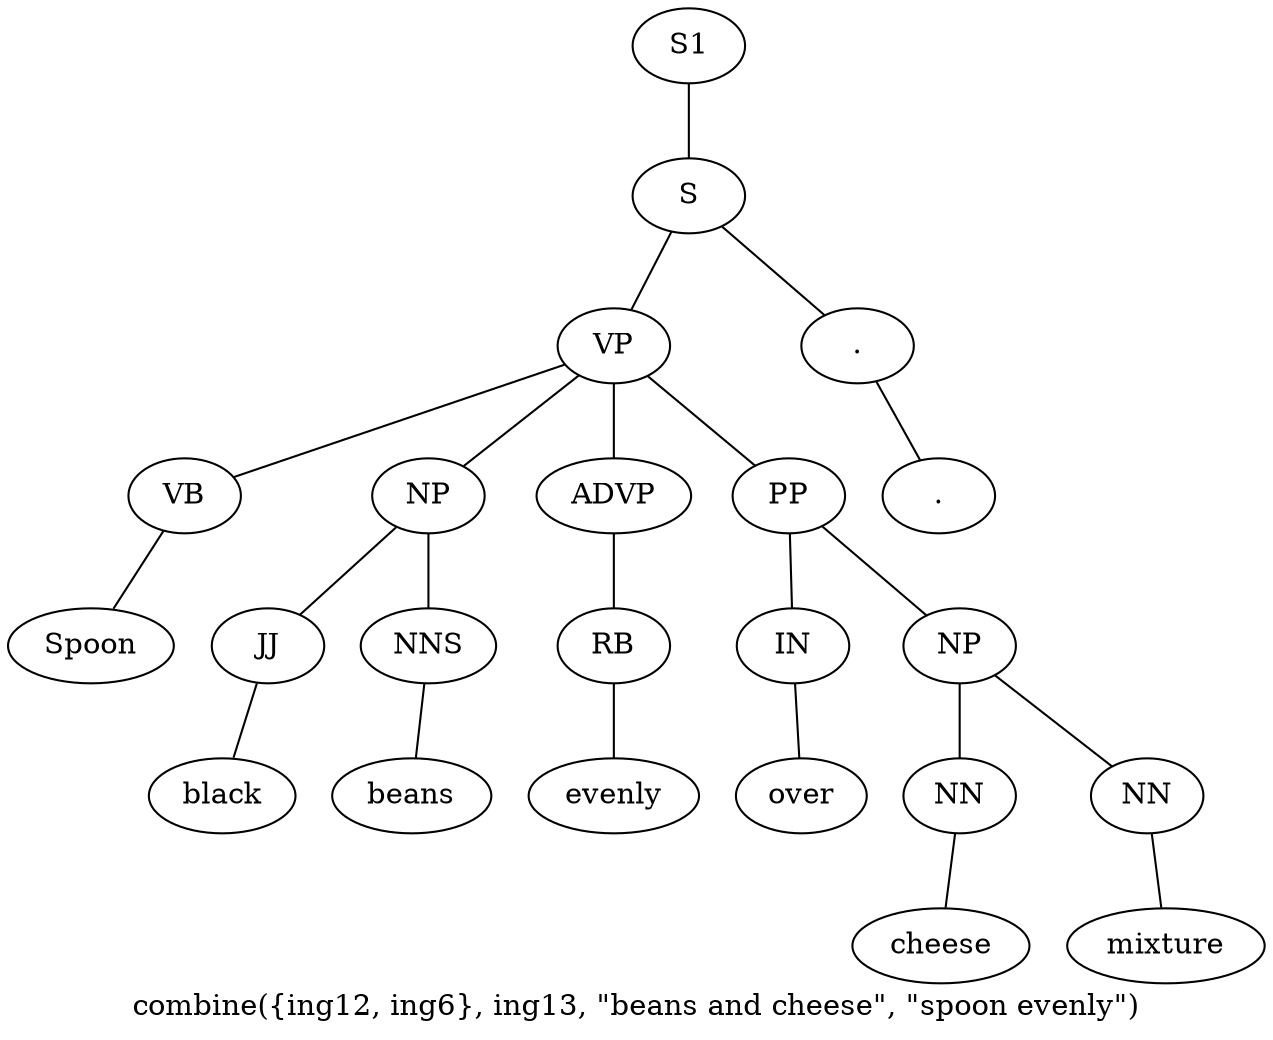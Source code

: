 graph SyntaxGraph {
	label = "combine({ing12, ing6}, ing13, \"beans and cheese\", \"spoon evenly\")";
	Node0 [label="S1"];
	Node1 [label="S"];
	Node2 [label="VP"];
	Node3 [label="VB"];
	Node4 [label="Spoon"];
	Node5 [label="NP"];
	Node6 [label="JJ"];
	Node7 [label="black"];
	Node8 [label="NNS"];
	Node9 [label="beans"];
	Node10 [label="ADVP"];
	Node11 [label="RB"];
	Node12 [label="evenly"];
	Node13 [label="PP"];
	Node14 [label="IN"];
	Node15 [label="over"];
	Node16 [label="NP"];
	Node17 [label="NN"];
	Node18 [label="cheese"];
	Node19 [label="NN"];
	Node20 [label="mixture"];
	Node21 [label="."];
	Node22 [label="."];

	Node0 -- Node1;
	Node1 -- Node2;
	Node1 -- Node21;
	Node2 -- Node3;
	Node2 -- Node5;
	Node2 -- Node10;
	Node2 -- Node13;
	Node3 -- Node4;
	Node5 -- Node6;
	Node5 -- Node8;
	Node6 -- Node7;
	Node8 -- Node9;
	Node10 -- Node11;
	Node11 -- Node12;
	Node13 -- Node14;
	Node13 -- Node16;
	Node14 -- Node15;
	Node16 -- Node17;
	Node16 -- Node19;
	Node17 -- Node18;
	Node19 -- Node20;
	Node21 -- Node22;
}